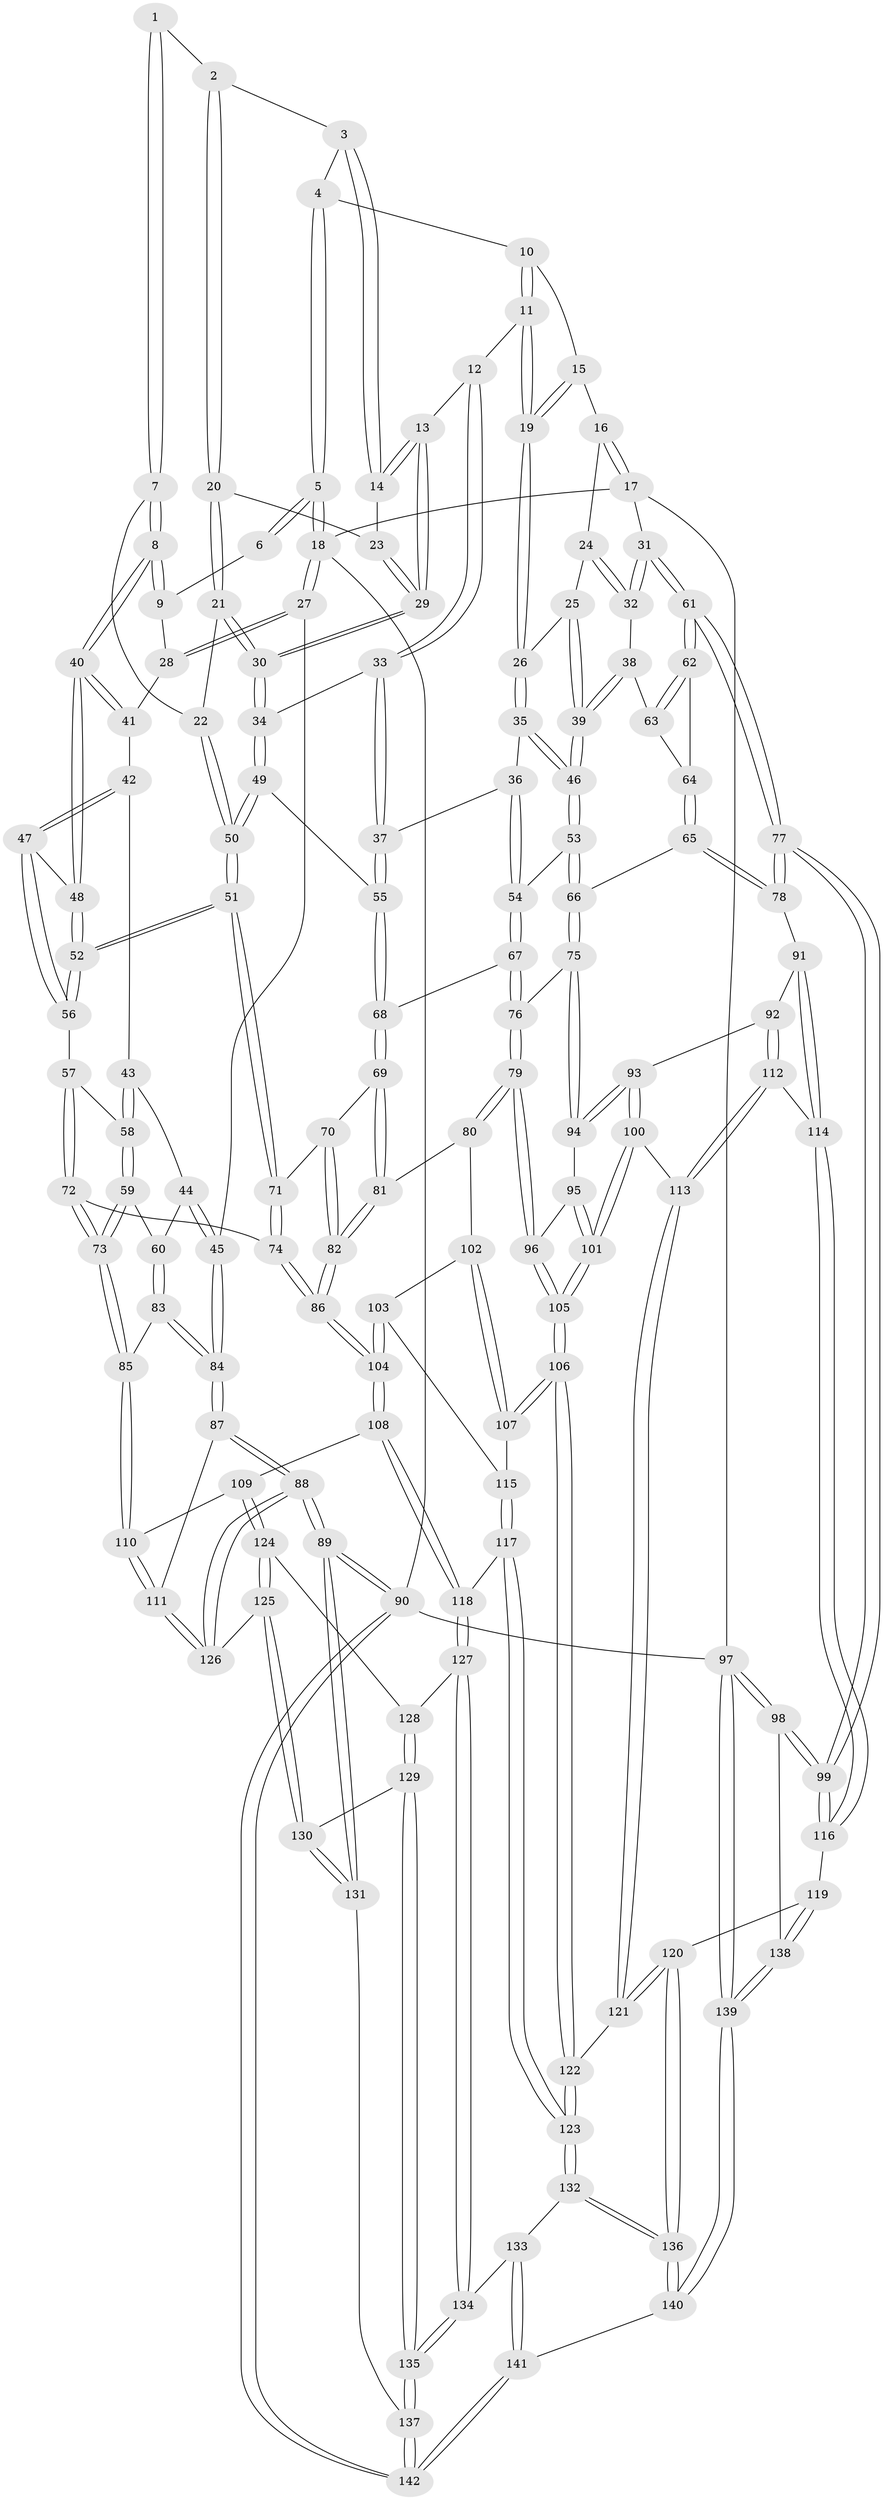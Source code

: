 // coarse degree distribution, {3: 0.42105263157894735, 4: 0.40350877192982454, 2: 0.14035087719298245, 5: 0.03508771929824561}
// Generated by graph-tools (version 1.1) at 2025/54/03/04/25 22:54:40]
// undirected, 142 vertices, 352 edges
graph export_dot {
  node [color=gray90,style=filled];
  1 [pos="+0.23022745905994133+0.05248174861597964"];
  2 [pos="+0.3571144021043717+0.03129887450087615"];
  3 [pos="+0.3835199669142124+0"];
  4 [pos="+0.39982459398403597+0"];
  5 [pos="+0+0"];
  6 [pos="+0.20014939044690544+0.035021966986529054"];
  7 [pos="+0.2647698351831589+0.16660981892066415"];
  8 [pos="+0.25496761867895246+0.17332997796442148"];
  9 [pos="+0.19756252553577025+0.11959557090579026"];
  10 [pos="+0.6832098392053183+0"];
  11 [pos="+0.5916201149517892+0.0786372531740935"];
  12 [pos="+0.5501064670305968+0.12855156322733022"];
  13 [pos="+0.5163430199197443+0.11960667895782884"];
  14 [pos="+0.5089935467919106+0.11613717340564647"];
  15 [pos="+0.7794322031878098+0"];
  16 [pos="+0.9155757180264501+0"];
  17 [pos="+1+0"];
  18 [pos="+0+0"];
  19 [pos="+0.7048862952823415+0.17132887774986896"];
  20 [pos="+0.35458656548776063+0.060452777645145436"];
  21 [pos="+0.2888888077270643+0.15530558253920676"];
  22 [pos="+0.2715155920900149+0.16395575107954113"];
  23 [pos="+0.41348511920454845+0.12137082582910468"];
  24 [pos="+0.85524097450713+0.092178108733648"];
  25 [pos="+0.7811251781314054+0.1651392963635231"];
  26 [pos="+0.7087504181212362+0.18050720480791202"];
  27 [pos="+0+0"];
  28 [pos="+0.011491139655695207+0.06517999049108095"];
  29 [pos="+0.4164857697068154+0.19309265810989323"];
  30 [pos="+0.41081438325446784+0.22070354970960113"];
  31 [pos="+1+0.19670052872897903"];
  32 [pos="+0.9018709077539959+0.20614176135378423"];
  33 [pos="+0.5513242198012176+0.15304783937724928"];
  34 [pos="+0.41761807530051454+0.2358336654545125"];
  35 [pos="+0.688272171537132+0.22670245774488476"];
  36 [pos="+0.6754949644755464+0.23518319439793364"];
  37 [pos="+0.5951031461626795+0.2630907458983031"];
  38 [pos="+0.8746710274128474+0.26343267574582746"];
  39 [pos="+0.8269097214801423+0.2879696044510237"];
  40 [pos="+0.2547651116011271+0.17366060899511332"];
  41 [pos="+0.1195030620534246+0.18544961744744176"];
  42 [pos="+0.11994168970394246+0.2014977570547298"];
  43 [pos="+0.08752048933209329+0.26971096332918637"];
  44 [pos="+0.04255401382308563+0.2765974525945996"];
  45 [pos="+0+0.09782976992822412"];
  46 [pos="+0.8170073997432147+0.29903805947951123"];
  47 [pos="+0.18981556430474983+0.2805253578462796"];
  48 [pos="+0.2506104466392278+0.20630022475463392"];
  49 [pos="+0.4208363981921776+0.28529939851166436"];
  50 [pos="+0.39775458113309076+0.3152638322043631"];
  51 [pos="+0.36399628785371724+0.36704393098384824"];
  52 [pos="+0.3488493579666347+0.3575795586715942"];
  53 [pos="+0.8114660074183829+0.32262650814277477"];
  54 [pos="+0.732915994549725+0.36047795376000213"];
  55 [pos="+0.5835690722426762+0.2867219881796636"];
  56 [pos="+0.17648276770546348+0.32562800311632184"];
  57 [pos="+0.17235265895611374+0.32871821097962595"];
  58 [pos="+0.16878775454378434+0.32936108677095655"];
  59 [pos="+0.0772779533484313+0.40330679152839183"];
  60 [pos="+0.06645766632841367+0.40612597588313953"];
  61 [pos="+1+0.27916508605670526"];
  62 [pos="+1+0.3107539000727139"];
  63 [pos="+0.8777350850977055+0.26556316953605663"];
  64 [pos="+0.9506414803844385+0.35714009502226707"];
  65 [pos="+0.8960468755566832+0.42398739926940054"];
  66 [pos="+0.8678249448152473+0.42547137935907386"];
  67 [pos="+0.7060920818477573+0.3867155238102822"];
  68 [pos="+0.5901713509370972+0.3213686461503259"];
  69 [pos="+0.5632761135685839+0.3863399604619681"];
  70 [pos="+0.4042899732444752+0.39214663622435536"];
  71 [pos="+0.3640440200684596+0.3673940909561024"];
  72 [pos="+0.23126500082741477+0.4936462733154446"];
  73 [pos="+0.23007754323191576+0.494390793878974"];
  74 [pos="+0.2969309766329321+0.4806845600588887"];
  75 [pos="+0.8386062643366725+0.4618717745081804"];
  76 [pos="+0.7085820370481702+0.45142610964388497"];
  77 [pos="+1+0.5685715609092366"];
  78 [pos="+1+0.5717070741490835"];
  79 [pos="+0.6678602315797028+0.5065355214185006"];
  80 [pos="+0.5861961461373837+0.490392963589049"];
  81 [pos="+0.5742839363813005+0.4829498658246632"];
  82 [pos="+0.4882607612643348+0.5056027230859479"];
  83 [pos="+0+0.5048737330788003"];
  84 [pos="+0+0.5298530877986417"];
  85 [pos="+0.16961640659787636+0.5702884743622139"];
  86 [pos="+0.40894078029114234+0.6328324255468394"];
  87 [pos="+0+0.5644073435093426"];
  88 [pos="+0+0.991386346344194"];
  89 [pos="+0+1"];
  90 [pos="+0+1"];
  91 [pos="+1+0.585689467077797"];
  92 [pos="+1+0.5926567482380034"];
  93 [pos="+0.8928836176609716+0.5791788758506322"];
  94 [pos="+0.8385411627799414+0.5120541499558103"];
  95 [pos="+0.8208102523624652+0.5250668637333386"];
  96 [pos="+0.6771905883317049+0.5274244964668754"];
  97 [pos="+1+1"];
  98 [pos="+1+0.9616814108807685"];
  99 [pos="+1+0.8315152619920191"];
  100 [pos="+0.787570414800346+0.686368864421798"];
  101 [pos="+0.7152987371601692+0.6752015266393748"];
  102 [pos="+0.5738035565690365+0.5519200996764417"];
  103 [pos="+0.5157974525969259+0.6713298778321064"];
  104 [pos="+0.4108847067365575+0.6574428306714357"];
  105 [pos="+0.7127756578962654+0.6753699208025535"];
  106 [pos="+0.696386413134936+0.6894871282439718"];
  107 [pos="+0.6428813625664835+0.6886143736828001"];
  108 [pos="+0.40704244340997975+0.6623782693374626"];
  109 [pos="+0.38888022230437047+0.6736196617999558"];
  110 [pos="+0.19149967199819606+0.6774485729787041"];
  111 [pos="+0.17350616025415133+0.7043928670328865"];
  112 [pos="+0.8908992170772072+0.7116833756275365"];
  113 [pos="+0.8365068798178185+0.721882687516062"];
  114 [pos="+0.9532447337120428+0.7585059956494171"];
  115 [pos="+0.5716579689211597+0.69415604379314"];
  116 [pos="+0.972208204657843+0.8266067432810178"];
  117 [pos="+0.5413856747716698+0.8430896630145565"];
  118 [pos="+0.4861528691848833+0.8580036354738763"];
  119 [pos="+0.8854920605451497+0.8707590186241344"];
  120 [pos="+0.8736071180274927+0.8630460974918971"];
  121 [pos="+0.8700533420130153+0.8577699850280895"];
  122 [pos="+0.6921902763330691+0.8091631676299333"];
  123 [pos="+0.6574531887688247+0.8890311924996182"];
  124 [pos="+0.3525179940208023+0.7660684986741081"];
  125 [pos="+0.2100151262174212+0.8289898085353642"];
  126 [pos="+0.1549255926103234+0.7695831336415075"];
  127 [pos="+0.4818832130948533+0.8635220100473142"];
  128 [pos="+0.36302418779008744+0.8581913975804392"];
  129 [pos="+0.3337974072276071+0.8945421396139164"];
  130 [pos="+0.22527178782399115+0.8685096393075065"];
  131 [pos="+0.20351831439587673+0.9266823120542728"];
  132 [pos="+0.6614220129213013+0.9056081461694461"];
  133 [pos="+0.4950734646158514+0.9570753735756863"];
  134 [pos="+0.4775137224596589+0.9147187833920739"];
  135 [pos="+0.3529391513792801+0.9630563871234862"];
  136 [pos="+0.6818489097004075+0.9517882056300753"];
  137 [pos="+0.3206082789020899+1"];
  138 [pos="+0.8972255989648543+0.9345307091547574"];
  139 [pos="+0.8391423994763286+1"];
  140 [pos="+0.7008212100571571+1"];
  141 [pos="+0.5123910033941127+1"];
  142 [pos="+0.327823539036227+1"];
  1 -- 2;
  1 -- 7;
  1 -- 7;
  2 -- 3;
  2 -- 20;
  2 -- 20;
  3 -- 4;
  3 -- 14;
  3 -- 14;
  4 -- 5;
  4 -- 5;
  4 -- 10;
  5 -- 6;
  5 -- 6;
  5 -- 18;
  5 -- 18;
  6 -- 9;
  7 -- 8;
  7 -- 8;
  7 -- 22;
  8 -- 9;
  8 -- 9;
  8 -- 40;
  8 -- 40;
  9 -- 28;
  10 -- 11;
  10 -- 11;
  10 -- 15;
  11 -- 12;
  11 -- 19;
  11 -- 19;
  12 -- 13;
  12 -- 33;
  12 -- 33;
  13 -- 14;
  13 -- 14;
  13 -- 29;
  13 -- 29;
  14 -- 23;
  15 -- 16;
  15 -- 19;
  15 -- 19;
  16 -- 17;
  16 -- 17;
  16 -- 24;
  17 -- 18;
  17 -- 31;
  17 -- 97;
  18 -- 27;
  18 -- 27;
  18 -- 90;
  19 -- 26;
  19 -- 26;
  20 -- 21;
  20 -- 21;
  20 -- 23;
  21 -- 22;
  21 -- 30;
  21 -- 30;
  22 -- 50;
  22 -- 50;
  23 -- 29;
  23 -- 29;
  24 -- 25;
  24 -- 32;
  24 -- 32;
  25 -- 26;
  25 -- 39;
  25 -- 39;
  26 -- 35;
  26 -- 35;
  27 -- 28;
  27 -- 28;
  27 -- 45;
  28 -- 41;
  29 -- 30;
  29 -- 30;
  30 -- 34;
  30 -- 34;
  31 -- 32;
  31 -- 32;
  31 -- 61;
  31 -- 61;
  32 -- 38;
  33 -- 34;
  33 -- 37;
  33 -- 37;
  34 -- 49;
  34 -- 49;
  35 -- 36;
  35 -- 46;
  35 -- 46;
  36 -- 37;
  36 -- 54;
  36 -- 54;
  37 -- 55;
  37 -- 55;
  38 -- 39;
  38 -- 39;
  38 -- 63;
  39 -- 46;
  39 -- 46;
  40 -- 41;
  40 -- 41;
  40 -- 48;
  40 -- 48;
  41 -- 42;
  42 -- 43;
  42 -- 47;
  42 -- 47;
  43 -- 44;
  43 -- 58;
  43 -- 58;
  44 -- 45;
  44 -- 45;
  44 -- 60;
  45 -- 84;
  45 -- 84;
  46 -- 53;
  46 -- 53;
  47 -- 48;
  47 -- 56;
  47 -- 56;
  48 -- 52;
  48 -- 52;
  49 -- 50;
  49 -- 50;
  49 -- 55;
  50 -- 51;
  50 -- 51;
  51 -- 52;
  51 -- 52;
  51 -- 71;
  51 -- 71;
  52 -- 56;
  52 -- 56;
  53 -- 54;
  53 -- 66;
  53 -- 66;
  54 -- 67;
  54 -- 67;
  55 -- 68;
  55 -- 68;
  56 -- 57;
  57 -- 58;
  57 -- 72;
  57 -- 72;
  58 -- 59;
  58 -- 59;
  59 -- 60;
  59 -- 73;
  59 -- 73;
  60 -- 83;
  60 -- 83;
  61 -- 62;
  61 -- 62;
  61 -- 77;
  61 -- 77;
  62 -- 63;
  62 -- 63;
  62 -- 64;
  63 -- 64;
  64 -- 65;
  64 -- 65;
  65 -- 66;
  65 -- 78;
  65 -- 78;
  66 -- 75;
  66 -- 75;
  67 -- 68;
  67 -- 76;
  67 -- 76;
  68 -- 69;
  68 -- 69;
  69 -- 70;
  69 -- 81;
  69 -- 81;
  70 -- 71;
  70 -- 82;
  70 -- 82;
  71 -- 74;
  71 -- 74;
  72 -- 73;
  72 -- 73;
  72 -- 74;
  73 -- 85;
  73 -- 85;
  74 -- 86;
  74 -- 86;
  75 -- 76;
  75 -- 94;
  75 -- 94;
  76 -- 79;
  76 -- 79;
  77 -- 78;
  77 -- 78;
  77 -- 99;
  77 -- 99;
  78 -- 91;
  79 -- 80;
  79 -- 80;
  79 -- 96;
  79 -- 96;
  80 -- 81;
  80 -- 102;
  81 -- 82;
  81 -- 82;
  82 -- 86;
  82 -- 86;
  83 -- 84;
  83 -- 84;
  83 -- 85;
  84 -- 87;
  84 -- 87;
  85 -- 110;
  85 -- 110;
  86 -- 104;
  86 -- 104;
  87 -- 88;
  87 -- 88;
  87 -- 111;
  88 -- 89;
  88 -- 89;
  88 -- 126;
  88 -- 126;
  89 -- 90;
  89 -- 90;
  89 -- 131;
  89 -- 131;
  90 -- 142;
  90 -- 142;
  90 -- 97;
  91 -- 92;
  91 -- 114;
  91 -- 114;
  92 -- 93;
  92 -- 112;
  92 -- 112;
  93 -- 94;
  93 -- 94;
  93 -- 100;
  93 -- 100;
  94 -- 95;
  95 -- 96;
  95 -- 101;
  95 -- 101;
  96 -- 105;
  96 -- 105;
  97 -- 98;
  97 -- 98;
  97 -- 139;
  97 -- 139;
  98 -- 99;
  98 -- 99;
  98 -- 138;
  99 -- 116;
  99 -- 116;
  100 -- 101;
  100 -- 101;
  100 -- 113;
  101 -- 105;
  101 -- 105;
  102 -- 103;
  102 -- 107;
  102 -- 107;
  103 -- 104;
  103 -- 104;
  103 -- 115;
  104 -- 108;
  104 -- 108;
  105 -- 106;
  105 -- 106;
  106 -- 107;
  106 -- 107;
  106 -- 122;
  106 -- 122;
  107 -- 115;
  108 -- 109;
  108 -- 118;
  108 -- 118;
  109 -- 110;
  109 -- 124;
  109 -- 124;
  110 -- 111;
  110 -- 111;
  111 -- 126;
  111 -- 126;
  112 -- 113;
  112 -- 113;
  112 -- 114;
  113 -- 121;
  113 -- 121;
  114 -- 116;
  114 -- 116;
  115 -- 117;
  115 -- 117;
  116 -- 119;
  117 -- 118;
  117 -- 123;
  117 -- 123;
  118 -- 127;
  118 -- 127;
  119 -- 120;
  119 -- 138;
  119 -- 138;
  120 -- 121;
  120 -- 121;
  120 -- 136;
  120 -- 136;
  121 -- 122;
  122 -- 123;
  122 -- 123;
  123 -- 132;
  123 -- 132;
  124 -- 125;
  124 -- 125;
  124 -- 128;
  125 -- 126;
  125 -- 130;
  125 -- 130;
  127 -- 128;
  127 -- 134;
  127 -- 134;
  128 -- 129;
  128 -- 129;
  129 -- 130;
  129 -- 135;
  129 -- 135;
  130 -- 131;
  130 -- 131;
  131 -- 137;
  132 -- 133;
  132 -- 136;
  132 -- 136;
  133 -- 134;
  133 -- 141;
  133 -- 141;
  134 -- 135;
  134 -- 135;
  135 -- 137;
  135 -- 137;
  136 -- 140;
  136 -- 140;
  137 -- 142;
  137 -- 142;
  138 -- 139;
  138 -- 139;
  139 -- 140;
  139 -- 140;
  140 -- 141;
  141 -- 142;
  141 -- 142;
}
